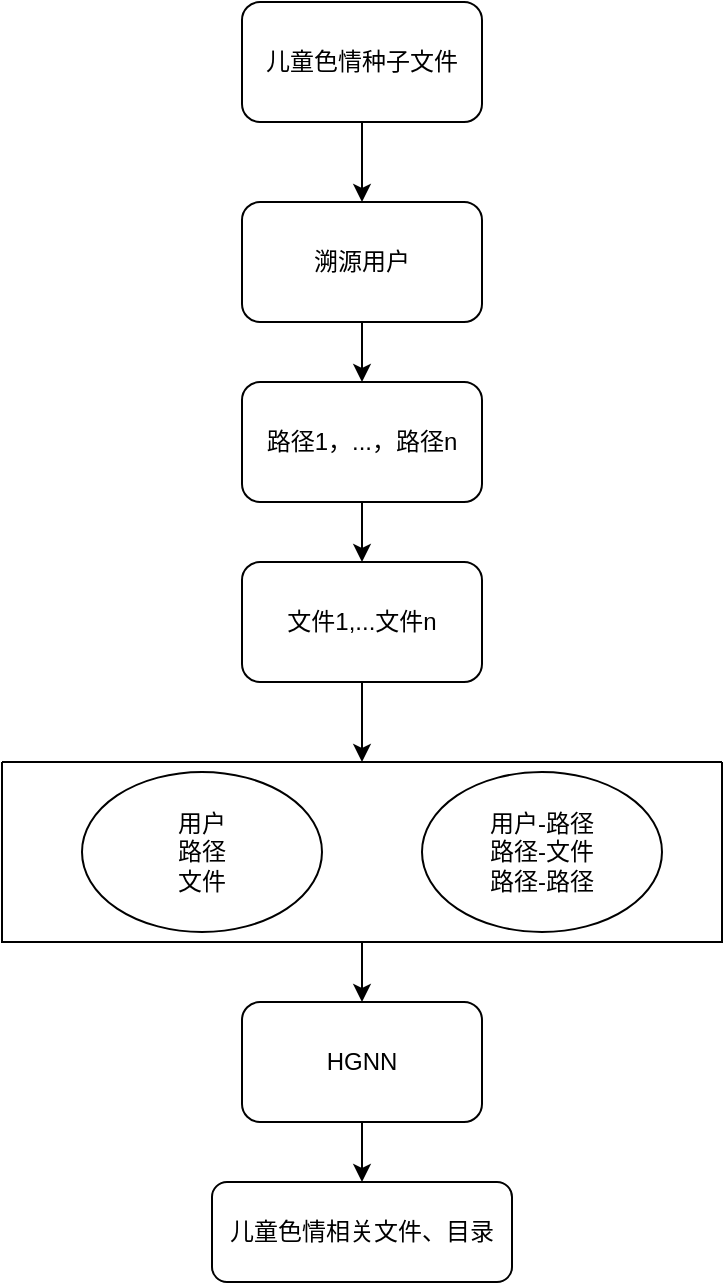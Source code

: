 <mxfile version="21.1.4" type="github">
  <diagram name="第 1 页" id="GvC3XuOH1VoAFwLOGZQf">
    <mxGraphModel dx="954" dy="591" grid="1" gridSize="10" guides="1" tooltips="1" connect="1" arrows="1" fold="1" page="1" pageScale="1" pageWidth="827" pageHeight="1169" math="0" shadow="0">
      <root>
        <mxCell id="0" />
        <mxCell id="1" parent="0" />
        <mxCell id="5xR4AaBsp1VUfc7eKymA-20" value="" style="edgeStyle=orthogonalEdgeStyle;rounded=0;orthogonalLoop=1;jettySize=auto;html=1;" edge="1" parent="1" source="5xR4AaBsp1VUfc7eKymA-1" target="5xR4AaBsp1VUfc7eKymA-2">
          <mxGeometry relative="1" as="geometry" />
        </mxCell>
        <mxCell id="5xR4AaBsp1VUfc7eKymA-1" value="儿童色情种子文件" style="rounded=1;whiteSpace=wrap;html=1;" vertex="1" parent="1">
          <mxGeometry x="480" y="190" width="120" height="60" as="geometry" />
        </mxCell>
        <mxCell id="5xR4AaBsp1VUfc7eKymA-23" value="" style="edgeStyle=orthogonalEdgeStyle;rounded=0;orthogonalLoop=1;jettySize=auto;html=1;" edge="1" parent="1" source="5xR4AaBsp1VUfc7eKymA-2" target="5xR4AaBsp1VUfc7eKymA-4">
          <mxGeometry relative="1" as="geometry" />
        </mxCell>
        <mxCell id="5xR4AaBsp1VUfc7eKymA-2" value="溯源用户" style="rounded=1;whiteSpace=wrap;html=1;" vertex="1" parent="1">
          <mxGeometry x="480" y="290" width="120" height="60" as="geometry" />
        </mxCell>
        <mxCell id="5xR4AaBsp1VUfc7eKymA-29" style="edgeStyle=orthogonalEdgeStyle;rounded=0;orthogonalLoop=1;jettySize=auto;html=1;entryX=0.5;entryY=0;entryDx=0;entryDy=0;" edge="1" parent="1" source="5xR4AaBsp1VUfc7eKymA-3" target="5xR4AaBsp1VUfc7eKymA-12">
          <mxGeometry relative="1" as="geometry" />
        </mxCell>
        <mxCell id="5xR4AaBsp1VUfc7eKymA-3" value="文件1,...文件n" style="rounded=1;whiteSpace=wrap;html=1;" vertex="1" parent="1">
          <mxGeometry x="480" y="470" width="120" height="60" as="geometry" />
        </mxCell>
        <mxCell id="5xR4AaBsp1VUfc7eKymA-27" value="" style="edgeStyle=orthogonalEdgeStyle;rounded=0;orthogonalLoop=1;jettySize=auto;html=1;" edge="1" parent="1" source="5xR4AaBsp1VUfc7eKymA-4" target="5xR4AaBsp1VUfc7eKymA-3">
          <mxGeometry relative="1" as="geometry" />
        </mxCell>
        <mxCell id="5xR4AaBsp1VUfc7eKymA-4" value="路径1，...，路径n" style="rounded=1;whiteSpace=wrap;html=1;" vertex="1" parent="1">
          <mxGeometry x="480" y="380" width="120" height="60" as="geometry" />
        </mxCell>
        <mxCell id="5xR4AaBsp1VUfc7eKymA-11" value="" style="edgeStyle=orthogonalEdgeStyle;rounded=0;orthogonalLoop=1;jettySize=auto;html=1;" edge="1" parent="1" source="5xR4AaBsp1VUfc7eKymA-9" target="5xR4AaBsp1VUfc7eKymA-10">
          <mxGeometry relative="1" as="geometry" />
        </mxCell>
        <mxCell id="5xR4AaBsp1VUfc7eKymA-9" value="HGNN" style="rounded=1;whiteSpace=wrap;html=1;" vertex="1" parent="1">
          <mxGeometry x="480" y="690" width="120" height="60" as="geometry" />
        </mxCell>
        <mxCell id="5xR4AaBsp1VUfc7eKymA-10" value="儿童色情相关文件、目录" style="rounded=1;whiteSpace=wrap;html=1;" vertex="1" parent="1">
          <mxGeometry x="465" y="780" width="150" height="50" as="geometry" />
        </mxCell>
        <mxCell id="5xR4AaBsp1VUfc7eKymA-19" value="" style="group" vertex="1" connectable="0" parent="1">
          <mxGeometry x="360" y="570" width="360" height="90" as="geometry" />
        </mxCell>
        <mxCell id="5xR4AaBsp1VUfc7eKymA-7" value="用户-路径&lt;br&gt;路径-文件&lt;br&gt;路径-路径" style="ellipse;whiteSpace=wrap;html=1;" vertex="1" parent="5xR4AaBsp1VUfc7eKymA-19">
          <mxGeometry x="210" y="5" width="120" height="80" as="geometry" />
        </mxCell>
        <mxCell id="5xR4AaBsp1VUfc7eKymA-8" value="用户&lt;br&gt;路径&lt;br&gt;文件" style="ellipse;whiteSpace=wrap;html=1;" vertex="1" parent="5xR4AaBsp1VUfc7eKymA-19">
          <mxGeometry x="40" y="5" width="120" height="80" as="geometry" />
        </mxCell>
        <mxCell id="5xR4AaBsp1VUfc7eKymA-12" value="" style="swimlane;startSize=0;" vertex="1" parent="5xR4AaBsp1VUfc7eKymA-19">
          <mxGeometry width="360" height="90" as="geometry" />
        </mxCell>
        <mxCell id="5xR4AaBsp1VUfc7eKymA-25" value="" style="edgeStyle=orthogonalEdgeStyle;rounded=0;orthogonalLoop=1;jettySize=auto;html=1;" edge="1" parent="1" source="5xR4AaBsp1VUfc7eKymA-12" target="5xR4AaBsp1VUfc7eKymA-9">
          <mxGeometry relative="1" as="geometry" />
        </mxCell>
      </root>
    </mxGraphModel>
  </diagram>
</mxfile>
